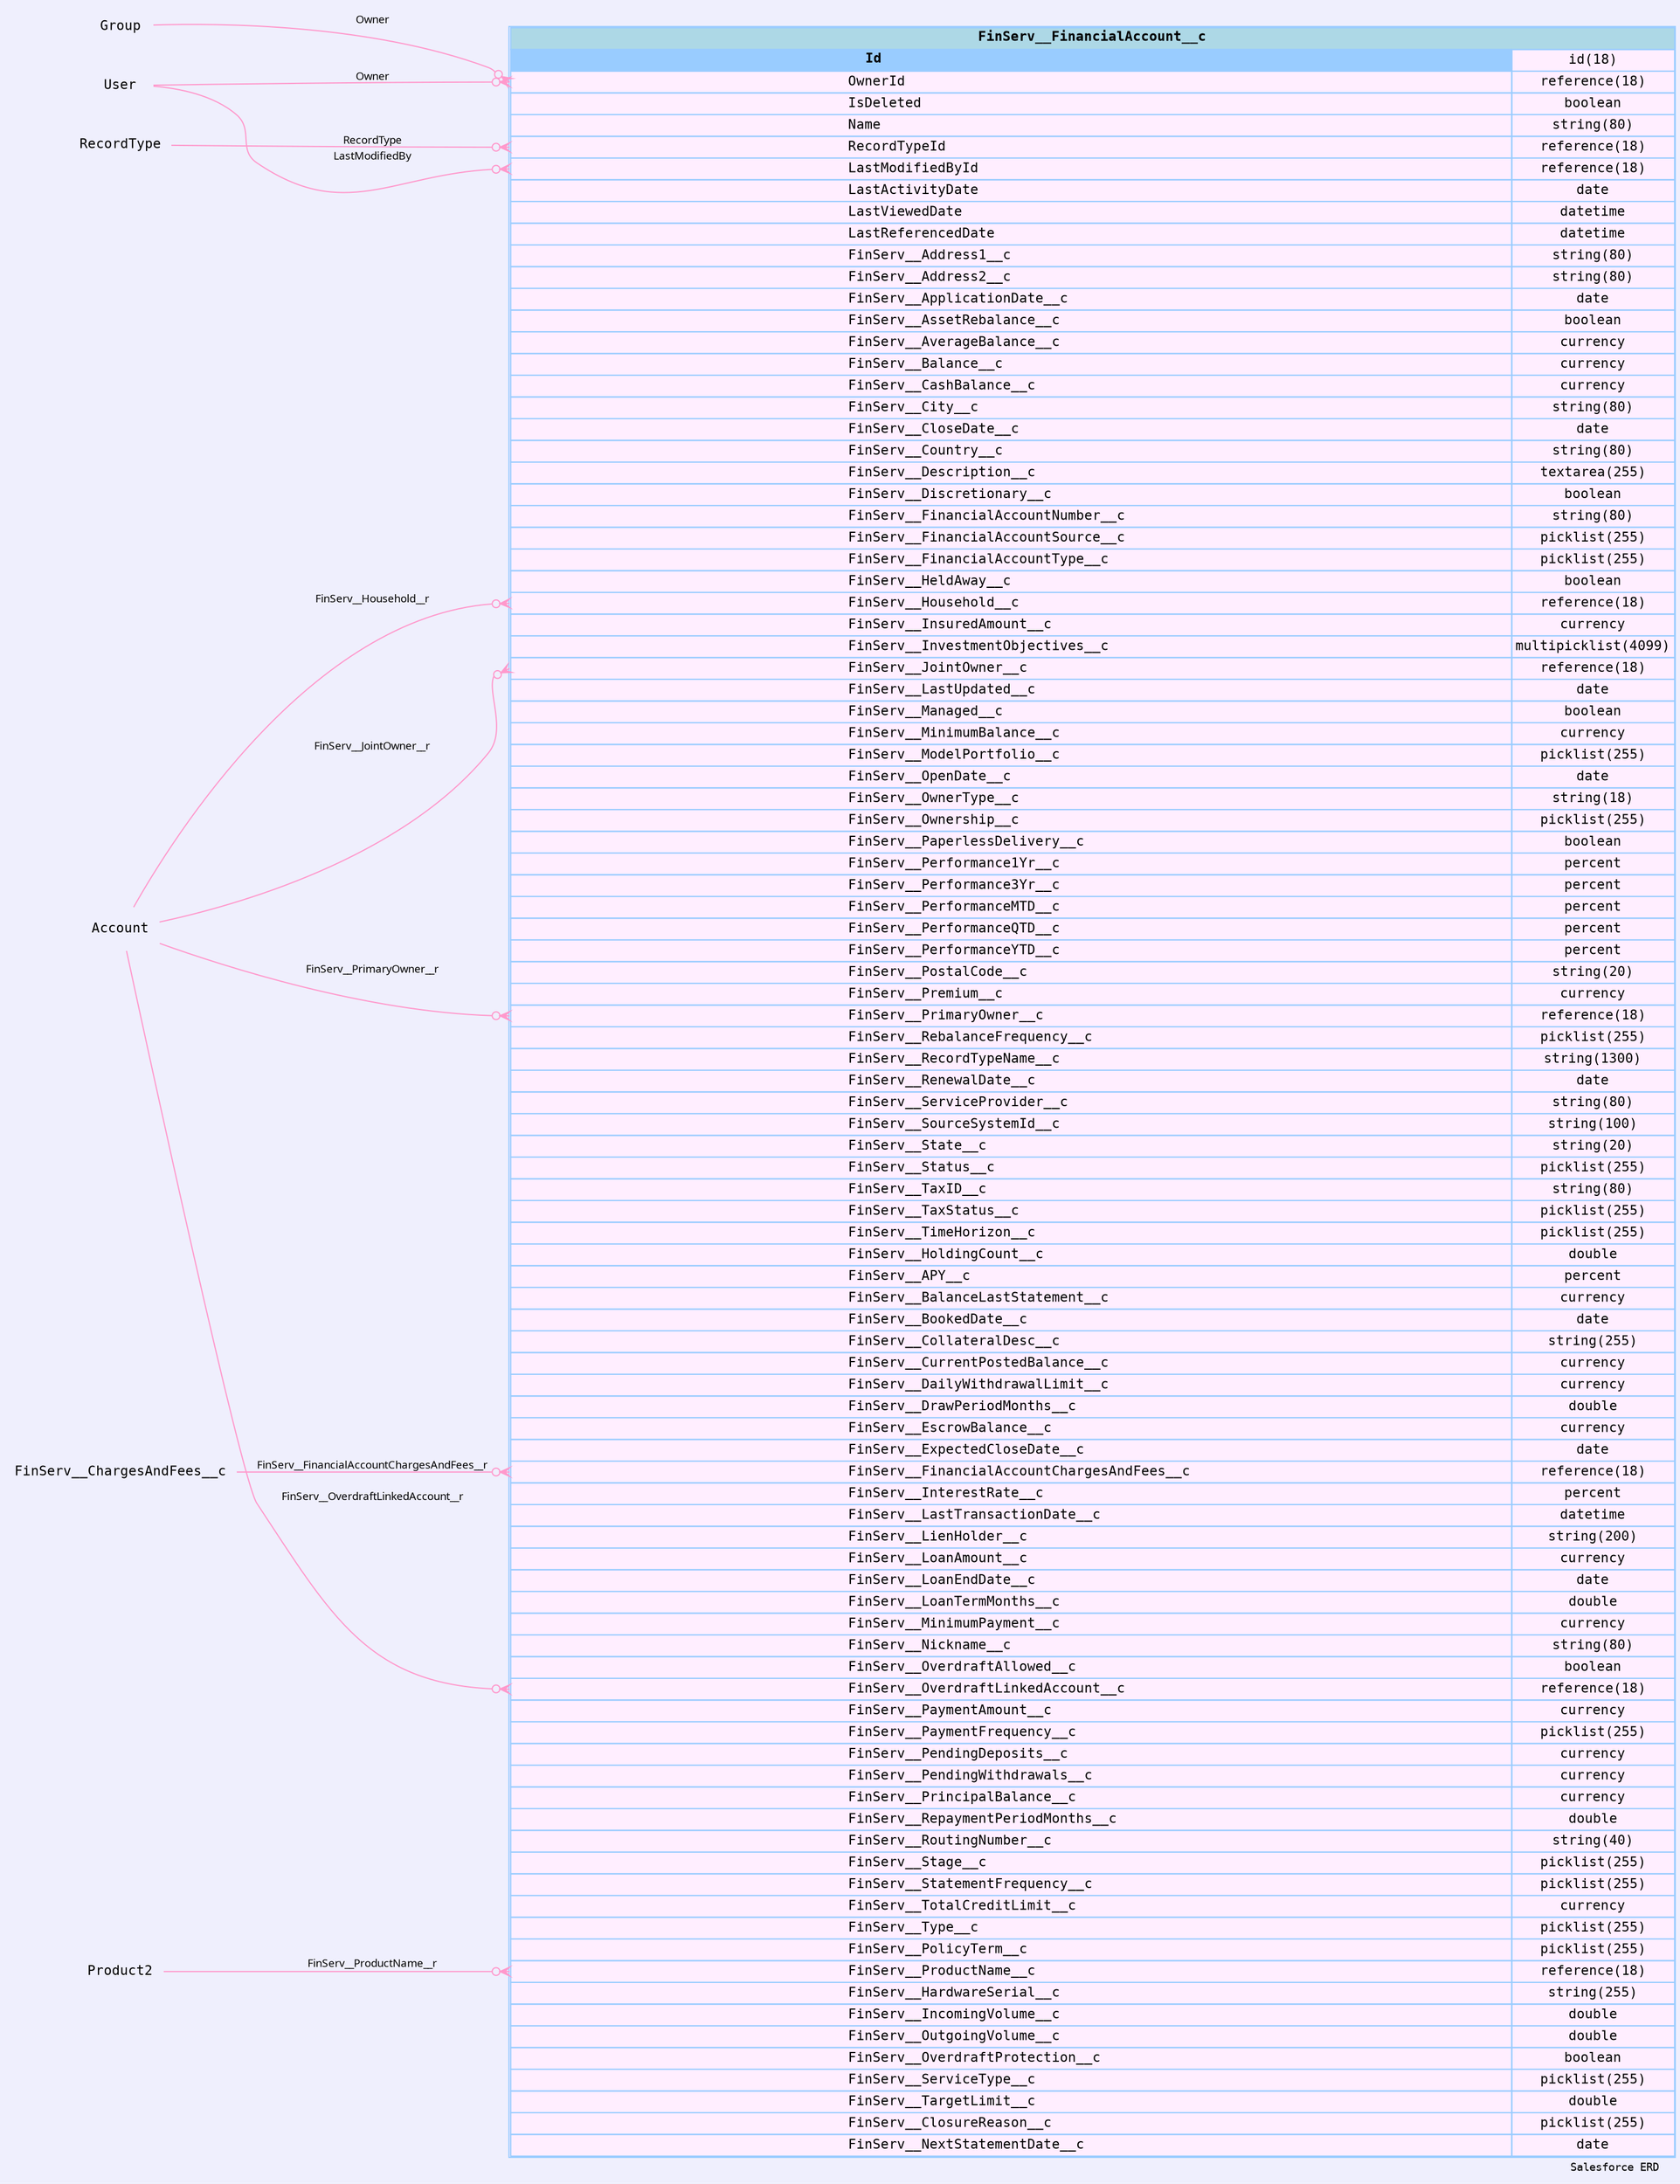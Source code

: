 
        digraph "Salesforce+ ERD" {  
            graph [  
              rankdir="RL"  
              bgcolor="#efeffd"  
              label="Salesforce ERD "  
              labeljust="r"  
              nodesep="0.18"  
              ranksep="0.46"        
              fontname="Courier"  
              fontsize="9"  
            ];  
            node [  
              fontname="Courier"  
              fontsize="11"  
              shape="plaintext"  
              color="#99ccff"  
            ];  
            edge [ arrowsize="0.8"   ];
        
            FinServ__FinancialAccount__c [shape=none, margin=0, label=<
                <table border="1" cellborder="1" cellspacing="0" bgcolor="#ffeeff" >   
                  <tr><td colspan="3" bgcolor="lightblue"><b>FinServ__FinancialAccount__c</b></td></tr>
             <tr>
                                        <td  bgcolor="#99ccff" port="Id" align="left">
                                           <b>Id</b>
                                        </td><td>id(18)</td></tr> <tr>
                                         <td port="OwnerId" align="left">
                                         OwnerId
                                       </td><td>reference(18)</td></tr> <tr>
                                         <td port="IsDeleted" align="left">
                                         IsDeleted
                                       </td><td>boolean</td></tr> <tr>
                                         <td port="Name" align="left">
                                         Name
                                       </td><td>string(80)</td></tr> <tr>
                                         <td port="RecordTypeId" align="left">
                                         RecordTypeId
                                       </td><td>reference(18)</td></tr> <tr>
                                         <td port="LastModifiedById" align="left">
                                         LastModifiedById
                                       </td><td>reference(18)</td></tr> <tr>
                                         <td port="LastActivityDate" align="left">
                                         LastActivityDate
                                       </td><td>date</td></tr> <tr>
                                         <td port="LastViewedDate" align="left">
                                         LastViewedDate
                                       </td><td>datetime</td></tr> <tr>
                                         <td port="LastReferencedDate" align="left">
                                         LastReferencedDate
                                       </td><td>datetime</td></tr> <tr>
                                         <td port="FinServ__Address1__c" align="left">
                                         FinServ__Address1__c
                                       </td><td>string(80)</td></tr> <tr>
                                         <td port="FinServ__Address2__c" align="left">
                                         FinServ__Address2__c
                                       </td><td>string(80)</td></tr> <tr>
                                         <td port="FinServ__ApplicationDate__c" align="left">
                                         FinServ__ApplicationDate__c
                                       </td><td>date</td></tr> <tr>
                                         <td port="FinServ__AssetRebalance__c" align="left">
                                         FinServ__AssetRebalance__c
                                       </td><td>boolean</td></tr> <tr>
                                         <td port="FinServ__AverageBalance__c" align="left">
                                         FinServ__AverageBalance__c
                                       </td><td>currency</td></tr> <tr>
                                         <td port="FinServ__Balance__c" align="left">
                                         FinServ__Balance__c
                                       </td><td>currency</td></tr> <tr>
                                         <td port="FinServ__CashBalance__c" align="left">
                                         FinServ__CashBalance__c
                                       </td><td>currency</td></tr> <tr>
                                         <td port="FinServ__City__c" align="left">
                                         FinServ__City__c
                                       </td><td>string(80)</td></tr> <tr>
                                         <td port="FinServ__CloseDate__c" align="left">
                                         FinServ__CloseDate__c
                                       </td><td>date</td></tr> <tr>
                                         <td port="FinServ__Country__c" align="left">
                                         FinServ__Country__c
                                       </td><td>string(80)</td></tr> <tr>
                                         <td port="FinServ__Description__c" align="left">
                                         FinServ__Description__c
                                       </td><td>textarea(255)</td></tr> <tr>
                                         <td port="FinServ__Discretionary__c" align="left">
                                         FinServ__Discretionary__c
                                       </td><td>boolean</td></tr> <tr>
                                         <td port="FinServ__FinancialAccountNumber__c" align="left">
                                         FinServ__FinancialAccountNumber__c
                                       </td><td>string(80)</td></tr> <tr>
                                         <td port="FinServ__FinancialAccountSource__c" align="left">
                                         FinServ__FinancialAccountSource__c
                                       </td><td>picklist(255)</td></tr> <tr>
                                         <td port="FinServ__FinancialAccountType__c" align="left">
                                         FinServ__FinancialAccountType__c
                                       </td><td>picklist(255)</td></tr> <tr>
                                         <td port="FinServ__HeldAway__c" align="left">
                                         FinServ__HeldAway__c
                                       </td><td>boolean</td></tr> <tr>
                                         <td port="FinServ__Household__c" align="left">
                                         FinServ__Household__c
                                       </td><td>reference(18)</td></tr> <tr>
                                         <td port="FinServ__InsuredAmount__c" align="left">
                                         FinServ__InsuredAmount__c
                                       </td><td>currency</td></tr> <tr>
                                         <td port="FinServ__InvestmentObjectives__c" align="left">
                                         FinServ__InvestmentObjectives__c
                                       </td><td>multipicklist(4099)</td></tr> <tr>
                                         <td port="FinServ__JointOwner__c" align="left">
                                         FinServ__JointOwner__c
                                       </td><td>reference(18)</td></tr> <tr>
                                         <td port="FinServ__LastUpdated__c" align="left">
                                         FinServ__LastUpdated__c
                                       </td><td>date</td></tr> <tr>
                                         <td port="FinServ__Managed__c" align="left">
                                         FinServ__Managed__c
                                       </td><td>boolean</td></tr> <tr>
                                         <td port="FinServ__MinimumBalance__c" align="left">
                                         FinServ__MinimumBalance__c
                                       </td><td>currency</td></tr> <tr>
                                         <td port="FinServ__ModelPortfolio__c" align="left">
                                         FinServ__ModelPortfolio__c
                                       </td><td>picklist(255)</td></tr> <tr>
                                         <td port="FinServ__OpenDate__c" align="left">
                                         FinServ__OpenDate__c
                                       </td><td>date</td></tr> <tr>
                                         <td port="FinServ__OwnerType__c" align="left">
                                         FinServ__OwnerType__c
                                       </td><td>string(18)</td></tr> <tr>
                                         <td port="FinServ__Ownership__c" align="left">
                                         FinServ__Ownership__c
                                       </td><td>picklist(255)</td></tr> <tr>
                                         <td port="FinServ__PaperlessDelivery__c" align="left">
                                         FinServ__PaperlessDelivery__c
                                       </td><td>boolean</td></tr> <tr>
                                         <td port="FinServ__Performance1Yr__c" align="left">
                                         FinServ__Performance1Yr__c
                                       </td><td>percent</td></tr> <tr>
                                         <td port="FinServ__Performance3Yr__c" align="left">
                                         FinServ__Performance3Yr__c
                                       </td><td>percent</td></tr> <tr>
                                         <td port="FinServ__PerformanceMTD__c" align="left">
                                         FinServ__PerformanceMTD__c
                                       </td><td>percent</td></tr> <tr>
                                         <td port="FinServ__PerformanceQTD__c" align="left">
                                         FinServ__PerformanceQTD__c
                                       </td><td>percent</td></tr> <tr>
                                         <td port="FinServ__PerformanceYTD__c" align="left">
                                         FinServ__PerformanceYTD__c
                                       </td><td>percent</td></tr> <tr>
                                         <td port="FinServ__PostalCode__c" align="left">
                                         FinServ__PostalCode__c
                                       </td><td>string(20)</td></tr> <tr>
                                         <td port="FinServ__Premium__c" align="left">
                                         FinServ__Premium__c
                                       </td><td>currency</td></tr> <tr>
                                         <td port="FinServ__PrimaryOwner__c" align="left">
                                         FinServ__PrimaryOwner__c
                                       </td><td>reference(18)</td></tr> <tr>
                                         <td port="FinServ__RebalanceFrequency__c" align="left">
                                         FinServ__RebalanceFrequency__c
                                       </td><td>picklist(255)</td></tr> <tr>
                                         <td port="FinServ__RecordTypeName__c" align="left">
                                         FinServ__RecordTypeName__c
                                       </td><td>string(1300)</td></tr> <tr>
                                         <td port="FinServ__RenewalDate__c" align="left">
                                         FinServ__RenewalDate__c
                                       </td><td>date</td></tr> <tr>
                                         <td port="FinServ__ServiceProvider__c" align="left">
                                         FinServ__ServiceProvider__c
                                       </td><td>string(80)</td></tr> <tr>
                                         <td port="FinServ__SourceSystemId__c" align="left">
                                         FinServ__SourceSystemId__c
                                       </td><td>string(100)</td></tr> <tr>
                                         <td port="FinServ__State__c" align="left">
                                         FinServ__State__c
                                       </td><td>string(20)</td></tr> <tr>
                                         <td port="FinServ__Status__c" align="left">
                                         FinServ__Status__c
                                       </td><td>picklist(255)</td></tr> <tr>
                                         <td port="FinServ__TaxID__c" align="left">
                                         FinServ__TaxID__c
                                       </td><td>string(80)</td></tr> <tr>
                                         <td port="FinServ__TaxStatus__c" align="left">
                                         FinServ__TaxStatus__c
                                       </td><td>picklist(255)</td></tr> <tr>
                                         <td port="FinServ__TimeHorizon__c" align="left">
                                         FinServ__TimeHorizon__c
                                       </td><td>picklist(255)</td></tr> <tr>
                                         <td port="FinServ__HoldingCount__c" align="left">
                                         FinServ__HoldingCount__c
                                       </td><td>double</td></tr> <tr>
                                         <td port="FinServ__APY__c" align="left">
                                         FinServ__APY__c
                                       </td><td>percent</td></tr> <tr>
                                         <td port="FinServ__BalanceLastStatement__c" align="left">
                                         FinServ__BalanceLastStatement__c
                                       </td><td>currency</td></tr> <tr>
                                         <td port="FinServ__BookedDate__c" align="left">
                                         FinServ__BookedDate__c
                                       </td><td>date</td></tr> <tr>
                                         <td port="FinServ__CollateralDesc__c" align="left">
                                         FinServ__CollateralDesc__c
                                       </td><td>string(255)</td></tr> <tr>
                                         <td port="FinServ__CurrentPostedBalance__c" align="left">
                                         FinServ__CurrentPostedBalance__c
                                       </td><td>currency</td></tr> <tr>
                                         <td port="FinServ__DailyWithdrawalLimit__c" align="left">
                                         FinServ__DailyWithdrawalLimit__c
                                       </td><td>currency</td></tr> <tr>
                                         <td port="FinServ__DrawPeriodMonths__c" align="left">
                                         FinServ__DrawPeriodMonths__c
                                       </td><td>double</td></tr> <tr>
                                         <td port="FinServ__EscrowBalance__c" align="left">
                                         FinServ__EscrowBalance__c
                                       </td><td>currency</td></tr> <tr>
                                         <td port="FinServ__ExpectedCloseDate__c" align="left">
                                         FinServ__ExpectedCloseDate__c
                                       </td><td>date</td></tr> <tr>
                                         <td port="FinServ__FinancialAccountChargesAndFees__c" align="left">
                                         FinServ__FinancialAccountChargesAndFees__c
                                       </td><td>reference(18)</td></tr> <tr>
                                         <td port="FinServ__InterestRate__c" align="left">
                                         FinServ__InterestRate__c
                                       </td><td>percent</td></tr> <tr>
                                         <td port="FinServ__LastTransactionDate__c" align="left">
                                         FinServ__LastTransactionDate__c
                                       </td><td>datetime</td></tr> <tr>
                                         <td port="FinServ__LienHolder__c" align="left">
                                         FinServ__LienHolder__c
                                       </td><td>string(200)</td></tr> <tr>
                                         <td port="FinServ__LoanAmount__c" align="left">
                                         FinServ__LoanAmount__c
                                       </td><td>currency</td></tr> <tr>
                                         <td port="FinServ__LoanEndDate__c" align="left">
                                         FinServ__LoanEndDate__c
                                       </td><td>date</td></tr> <tr>
                                         <td port="FinServ__LoanTermMonths__c" align="left">
                                         FinServ__LoanTermMonths__c
                                       </td><td>double</td></tr> <tr>
                                         <td port="FinServ__MinimumPayment__c" align="left">
                                         FinServ__MinimumPayment__c
                                       </td><td>currency</td></tr> <tr>
                                         <td port="FinServ__Nickname__c" align="left">
                                         FinServ__Nickname__c
                                       </td><td>string(80)</td></tr> <tr>
                                         <td port="FinServ__OverdraftAllowed__c" align="left">
                                         FinServ__OverdraftAllowed__c
                                       </td><td>boolean</td></tr> <tr>
                                         <td port="FinServ__OverdraftLinkedAccount__c" align="left">
                                         FinServ__OverdraftLinkedAccount__c
                                       </td><td>reference(18)</td></tr> <tr>
                                         <td port="FinServ__PaymentAmount__c" align="left">
                                         FinServ__PaymentAmount__c
                                       </td><td>currency</td></tr> <tr>
                                         <td port="FinServ__PaymentFrequency__c" align="left">
                                         FinServ__PaymentFrequency__c
                                       </td><td>picklist(255)</td></tr> <tr>
                                         <td port="FinServ__PendingDeposits__c" align="left">
                                         FinServ__PendingDeposits__c
                                       </td><td>currency</td></tr> <tr>
                                         <td port="FinServ__PendingWithdrawals__c" align="left">
                                         FinServ__PendingWithdrawals__c
                                       </td><td>currency</td></tr> <tr>
                                         <td port="FinServ__PrincipalBalance__c" align="left">
                                         FinServ__PrincipalBalance__c
                                       </td><td>currency</td></tr> <tr>
                                         <td port="FinServ__RepaymentPeriodMonths__c" align="left">
                                         FinServ__RepaymentPeriodMonths__c
                                       </td><td>double</td></tr> <tr>
                                         <td port="FinServ__RoutingNumber__c" align="left">
                                         FinServ__RoutingNumber__c
                                       </td><td>string(40)</td></tr> <tr>
                                         <td port="FinServ__Stage__c" align="left">
                                         FinServ__Stage__c
                                       </td><td>picklist(255)</td></tr> <tr>
                                         <td port="FinServ__StatementFrequency__c" align="left">
                                         FinServ__StatementFrequency__c
                                       </td><td>picklist(255)</td></tr> <tr>
                                         <td port="FinServ__TotalCreditLimit__c" align="left">
                                         FinServ__TotalCreditLimit__c
                                       </td><td>currency</td></tr> <tr>
                                         <td port="FinServ__Type__c" align="left">
                                         FinServ__Type__c
                                       </td><td>picklist(255)</td></tr> <tr>
                                         <td port="FinServ__PolicyTerm__c" align="left">
                                         FinServ__PolicyTerm__c
                                       </td><td>picklist(255)</td></tr> <tr>
                                         <td port="FinServ__ProductName__c" align="left">
                                         FinServ__ProductName__c
                                       </td><td>reference(18)</td></tr> <tr>
                                         <td port="FinServ__HardwareSerial__c" align="left">
                                         FinServ__HardwareSerial__c
                                       </td><td>string(255)</td></tr> <tr>
                                         <td port="FinServ__IncomingVolume__c" align="left">
                                         FinServ__IncomingVolume__c
                                       </td><td>double</td></tr> <tr>
                                         <td port="FinServ__OutgoingVolume__c" align="left">
                                         FinServ__OutgoingVolume__c
                                       </td><td>double</td></tr> <tr>
                                         <td port="FinServ__OverdraftProtection__c" align="left">
                                         FinServ__OverdraftProtection__c
                                       </td><td>boolean</td></tr> <tr>
                                         <td port="FinServ__ServiceType__c" align="left">
                                         FinServ__ServiceType__c
                                       </td><td>picklist(255)</td></tr> <tr>
                                         <td port="FinServ__TargetLimit__c" align="left">
                                         FinServ__TargetLimit__c
                                       </td><td>double</td></tr> <tr>
                                         <td port="FinServ__ClosureReason__c" align="left">
                                         FinServ__ClosureReason__c
                                       </td><td>picklist(255)</td></tr> <tr>
                                         <td port="FinServ__NextStatementDate__c" align="left">
                                         FinServ__NextStatementDate__c
                                       </td><td>date</td></tr>            
                </table>
                >
                  URL="#"
                  tooltip=" FinServ__FinancialAccount__c "
                ];
            
                            "FinServ__FinancialAccount__c" : "OwnerId": w -> 
                                  "Group" : "Id" 
                                           : e 
                                          [arrowhead=none 
                                           dir=back 
                                           arrowtail=crowodot 
                                           color="#ff99cc"
                                           label="Owner"
                                           fontname="Monaco"
                                           fontsize="9"
                                          ];
                      
                            "FinServ__FinancialAccount__c" : "OwnerId": w -> 
                                  "User" : "Id" 
                                           : e 
                                          [arrowhead=none 
                                           dir=back 
                                           arrowtail=crowodot 
                                           color="#ff99cc"
                                           label="Owner"
                                           fontname="Monaco"
                                           fontsize="9"
                                          ];
                      
                            "FinServ__FinancialAccount__c" : "RecordTypeId": w -> 
                                  "RecordType" : "Id" 
                                           : e 
                                          [arrowhead=none 
                                           dir=back 
                                           arrowtail=crowodot 
                                           color="#ff99cc"
                                           label="RecordType"
                                           fontname="Monaco"
                                           fontsize="9"
                                          ];
                      
                            "FinServ__FinancialAccount__c" : "LastModifiedById": w -> 
                                  "User" : "Id" 
                                           : e 
                                          [arrowhead=none 
                                           dir=back 
                                           arrowtail=crowodot 
                                           color="#ff99cc"
                                           label="LastModifiedBy"
                                           fontname="Monaco"
                                           fontsize="9"
                                          ];
                      
                            "FinServ__FinancialAccount__c" : "FinServ__Household__c": w -> 
                                  "Account" : "Id" 
                                           : e 
                                          [arrowhead=none 
                                           dir=back 
                                           arrowtail=crowodot 
                                           color="#ff99cc"
                                           label="FinServ__Household__r"
                                           fontname="Monaco"
                                           fontsize="9"
                                          ];
                      
                            "FinServ__FinancialAccount__c" : "FinServ__JointOwner__c": w -> 
                                  "Account" : "Id" 
                                           : e 
                                          [arrowhead=none 
                                           dir=back 
                                           arrowtail=crowodot 
                                           color="#ff99cc"
                                           label="FinServ__JointOwner__r"
                                           fontname="Monaco"
                                           fontsize="9"
                                          ];
                      
                            "FinServ__FinancialAccount__c" : "FinServ__PrimaryOwner__c": w -> 
                                  "Account" : "Id" 
                                           : e 
                                          [arrowhead=none 
                                           dir=back 
                                           arrowtail=crowodot 
                                           color="#ff99cc"
                                           label="FinServ__PrimaryOwner__r"
                                           fontname="Monaco"
                                           fontsize="9"
                                          ];
                      
                            "FinServ__FinancialAccount__c" : "FinServ__FinancialAccountChargesAndFees__c": w -> 
                                  "FinServ__ChargesAndFees__c" : "Id" 
                                           : e 
                                          [arrowhead=none 
                                           dir=back 
                                           arrowtail=crowodot 
                                           color="#ff99cc"
                                           label="FinServ__FinancialAccountChargesAndFees__r"
                                           fontname="Monaco"
                                           fontsize="9"
                                          ];
                      
                            "FinServ__FinancialAccount__c" : "FinServ__OverdraftLinkedAccount__c": w -> 
                                  "Account" : "Id" 
                                           : e 
                                          [arrowhead=none 
                                           dir=back 
                                           arrowtail=crowodot 
                                           color="#ff99cc"
                                           label="FinServ__OverdraftLinkedAccount__r"
                                           fontname="Monaco"
                                           fontsize="9"
                                          ];
                      
                            "FinServ__FinancialAccount__c" : "FinServ__ProductName__c": w -> 
                                  "Product2" : "Id" 
                                           : e 
                                          [arrowhead=none 
                                           dir=back 
                                           arrowtail=crowodot 
                                           color="#ff99cc"
                                           label="FinServ__ProductName__r"
                                           fontname="Monaco"
                                           fontsize="9"
                                          ];
                      }